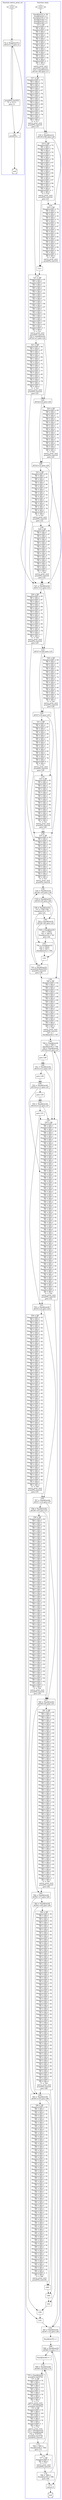digraph G {

	subgraph cluster_1 {

 		block1_start1 [shape=Mdiamond; label="start"];
		block1_end1 [shape=Msquare; label="end"];
		color=blue
		label = " function native_print_str ";
		block1_b1[label =<L1:<BR/>T2 = Heap[(int)T1]<BR/>if(T2==-1) goto L2<BR/>>; shape=rectangle];
		block1_b2[label =<printf(%c,(int)T2)<BR/>T1 = T1+1<BR/>goto L1<BR/>>; shape=rectangle];
		block1_b3[label =<L2:<BR/>printf(%c,' ')<BR/>>; shape=rectangle];
		block1_start1->block1_b1->block1_b2->block1_b3->block1_end1;
		block1_b1->block1_b3;block1_b2->block1_b1;

	}

	subgraph cluster_2 {

 		block2_start2 [shape=Mdiamond; label="start"];
		block2_end2 [shape=Msquare; label="end"];
		color=blue
		label = " function main ";
		block2_b1[label =<Stack[(int)1] = 56<BR/>Stack[(int)2] = 2<BR/>Stack[(int)3] = 0.0<BR/>Stack[(int)4] = 0<BR/>Stack[(int)5] = 0<BR/>Stack[(int)6] = 0<BR/>T15 = HP<BR/>Heap[(int)HP] = 42<BR/>HP = HP+1<BR/>Heap[(int)HP] = 42<BR/>HP = HP+1<BR/>Heap[(int)HP] = 32<BR/>HP = HP+1<BR/>Heap[(int)HP] = 32<BR/>HP = HP+1<BR/>Heap[(int)HP] = 73<BR/>HP = HP+1<BR/>Heap[(int)HP] = 70<BR/>HP = HP+1<BR/>Heap[(int)HP] = 32<BR/>HP = HP+1<BR/>Heap[(int)HP] = 42<BR/>HP = HP+1<BR/>Heap[(int)HP] = 42<BR/>HP = HP+1<BR/>Heap[(int)HP] = 42<BR/>HP = HP+1<BR/>Heap[(int)HP] = -1<BR/>HP = HP+1<BR/>T1 = T15<BR/>native_print_str()<BR/>printf(%c,(int)10)<BR/>T16 = Stack[(int)1]<BR/>if(T16←50) goto L17<BR/>>; shape=rectangle];
		block2_b2[label =<T17 = HP<BR/>Heap[(int)HP] = 73<BR/>HP = HP+1<BR/>Heap[(int)HP] = 70<BR/>HP = HP+1<BR/>Heap[(int)HP] = 32<BR/>HP = HP+1<BR/>Heap[(int)HP] = 67<BR/>HP = HP+1<BR/>Heap[(int)HP] = 79<BR/>HP = HP+1<BR/>Heap[(int)HP] = 82<BR/>HP = HP+1<BR/>Heap[(int)HP] = 82<BR/>HP = HP+1<BR/>Heap[(int)HP] = 69<BR/>HP = HP+1<BR/>Heap[(int)HP] = 67<BR/>HP = HP+1<BR/>Heap[(int)HP] = 84<BR/>HP = HP+1<BR/>Heap[(int)HP] = 79<BR/>HP = HP+1<BR/>Heap[(int)HP] = -1<BR/>HP = HP+1<BR/>T1 = T17<BR/>native_print_str()<BR/>printf(%c,(int)10)<BR/>goto L18<BR/>>; shape=rectangle];
		block2_b3[label =<L17:<BR/>T18 = Stack[(int)1]<BR/>if(T18!=56) goto L20<BR/>>; shape=rectangle];
		block2_b4[label =<T19 = HP<BR/>Heap[(int)HP] = 73<BR/>HP = HP+1<BR/>Heap[(int)HP] = 70<BR/>HP = HP+1<BR/>Heap[(int)HP] = 32<BR/>HP = HP+1<BR/>Heap[(int)HP] = 73<BR/>HP = HP+1<BR/>Heap[(int)HP] = 78<BR/>HP = HP+1<BR/>Heap[(int)HP] = 67<BR/>HP = HP+1<BR/>Heap[(int)HP] = 79<BR/>HP = HP+1<BR/>Heap[(int)HP] = 82<BR/>HP = HP+1<BR/>Heap[(int)HP] = 82<BR/>HP = HP+1<BR/>Heap[(int)HP] = 69<BR/>HP = HP+1<BR/>Heap[(int)HP] = 67<BR/>HP = HP+1<BR/>Heap[(int)HP] = 84<BR/>HP = HP+1<BR/>Heap[(int)HP] = 79<BR/>HP = HP+1<BR/>Heap[(int)HP] = -1<BR/>HP = HP+1<BR/>T1 = T19<BR/>native_print_str()<BR/>printf(%c,(int)10)<BR/>goto L21<BR/>>; shape=rectangle];
		block2_b5[label =<L20:<BR/>T20 = HP<BR/>Heap[(int)HP] = 73<BR/>HP = HP+1<BR/>Heap[(int)HP] = 70<BR/>HP = HP+1<BR/>Heap[(int)HP] = 32<BR/>HP = HP+1<BR/>Heap[(int)HP] = 73<BR/>HP = HP+1<BR/>Heap[(int)HP] = 78<BR/>HP = HP+1<BR/>Heap[(int)HP] = 67<BR/>HP = HP+1<BR/>Heap[(int)HP] = 79<BR/>HP = HP+1<BR/>Heap[(int)HP] = 82<BR/>HP = HP+1<BR/>Heap[(int)HP] = 82<BR/>HP = HP+1<BR/>Heap[(int)HP] = 69<BR/>HP = HP+1<BR/>Heap[(int)HP] = 67<BR/>HP = HP+1<BR/>Heap[(int)HP] = 84<BR/>HP = HP+1<BR/>Heap[(int)HP] = 79<BR/>HP = HP+1<BR/>Heap[(int)HP] = -1<BR/>HP = HP+1<BR/>T1 = T20<BR/>native_print_str()<BR/>printf(%c,(int)10)<BR/>>; shape=rectangle];
		block2_b6[label =<L21:<BR/>>; shape=rectangle];
		block2_b7[label =<L18:<BR/>T21 = HP<BR/>Heap[(int)HP] = 42<BR/>HP = HP+1<BR/>Heap[(int)HP] = 42<BR/>HP = HP+1<BR/>Heap[(int)HP] = 42<BR/>HP = HP+1<BR/>Heap[(int)HP] = 32<BR/>HP = HP+1<BR/>Heap[(int)HP] = 83<BR/>HP = HP+1<BR/>Heap[(int)HP] = 87<BR/>HP = HP+1<BR/>Heap[(int)HP] = 73<BR/>HP = HP+1<BR/>Heap[(int)HP] = 84<BR/>HP = HP+1<BR/>Heap[(int)HP] = 67<BR/>HP = HP+1<BR/>Heap[(int)HP] = 72<BR/>HP = HP+1<BR/>Heap[(int)HP] = 32<BR/>HP = HP+1<BR/>Heap[(int)HP] = 32<BR/>HP = HP+1<BR/>Heap[(int)HP] = 42<BR/>HP = HP+1<BR/>Heap[(int)HP] = 42<BR/>HP = HP+1<BR/>Heap[(int)HP] = -1<BR/>HP = HP+1<BR/>T1 = T21<BR/>native_print_str()<BR/>printf(%c,(int)10)<BR/>T22 = Stack[(int)2]<BR/>if(T22!=1) goto L24<BR/>>; shape=rectangle];
		block2_b8[label =<T23 = HP<BR/>Heap[(int)HP] = 83<BR/>HP = HP+1<BR/>Heap[(int)HP] = 87<BR/>HP = HP+1<BR/>Heap[(int)HP] = 73<BR/>HP = HP+1<BR/>Heap[(int)HP] = 84<BR/>HP = HP+1<BR/>Heap[(int)HP] = 67<BR/>HP = HP+1<BR/>Heap[(int)HP] = 72<BR/>HP = HP+1<BR/>Heap[(int)HP] = 32<BR/>HP = HP+1<BR/>Heap[(int)HP] = 77<BR/>HP = HP+1<BR/>Heap[(int)HP] = 65<BR/>HP = HP+1<BR/>Heap[(int)HP] = 76<BR/>HP = HP+1<BR/>Heap[(int)HP] = 79<BR/>HP = HP+1<BR/>Heap[(int)HP] = -1<BR/>HP = HP+1<BR/>T1 = T23<BR/>native_print_str()<BR/>printf(%c,(int)10)<BR/>goto L22<BR/>>; shape=rectangle];
		block2_b9[label =<L24:<BR/>if(T22!=2) goto L26<BR/>>; shape=rectangle];
		block2_b10[label =<T24 = HP<BR/>Heap[(int)HP] = 83<BR/>HP = HP+1<BR/>Heap[(int)HP] = 87<BR/>HP = HP+1<BR/>Heap[(int)HP] = 73<BR/>HP = HP+1<BR/>Heap[(int)HP] = 84<BR/>HP = HP+1<BR/>Heap[(int)HP] = 67<BR/>HP = HP+1<BR/>Heap[(int)HP] = 72<BR/>HP = HP+1<BR/>Heap[(int)HP] = 32<BR/>HP = HP+1<BR/>Heap[(int)HP] = 66<BR/>HP = HP+1<BR/>Heap[(int)HP] = 73<BR/>HP = HP+1<BR/>Heap[(int)HP] = 69<BR/>HP = HP+1<BR/>Heap[(int)HP] = 78<BR/>HP = HP+1<BR/>Heap[(int)HP] = -1<BR/>HP = HP+1<BR/>T1 = T24<BR/>native_print_str()<BR/>printf(%c,(int)10)<BR/>goto L22<BR/>>; shape=rectangle];
		block2_b11[label =<L26:<BR/>if(T22!=3) goto L28<BR/>>; shape=rectangle];
		block2_b12[label =<T25 = HP<BR/>Heap[(int)HP] = 83<BR/>HP = HP+1<BR/>Heap[(int)HP] = 87<BR/>HP = HP+1<BR/>Heap[(int)HP] = 73<BR/>HP = HP+1<BR/>Heap[(int)HP] = 84<BR/>HP = HP+1<BR/>Heap[(int)HP] = 67<BR/>HP = HP+1<BR/>Heap[(int)HP] = 72<BR/>HP = HP+1<BR/>Heap[(int)HP] = 32<BR/>HP = HP+1<BR/>Heap[(int)HP] = 77<BR/>HP = HP+1<BR/>Heap[(int)HP] = 65<BR/>HP = HP+1<BR/>Heap[(int)HP] = 76<BR/>HP = HP+1<BR/>Heap[(int)HP] = 79<BR/>HP = HP+1<BR/>Heap[(int)HP] = -1<BR/>HP = HP+1<BR/>T1 = T25<BR/>native_print_str()<BR/>printf(%c,(int)10)<BR/>goto L22<BR/>>; shape=rectangle];
		block2_b13[label =<L28:<BR/>T26 = HP<BR/>Heap[(int)HP] = 83<BR/>HP = HP+1<BR/>Heap[(int)HP] = 87<BR/>HP = HP+1<BR/>Heap[(int)HP] = 73<BR/>HP = HP+1<BR/>Heap[(int)HP] = 84<BR/>HP = HP+1<BR/>Heap[(int)HP] = 67<BR/>HP = HP+1<BR/>Heap[(int)HP] = 72<BR/>HP = HP+1<BR/>Heap[(int)HP] = 32<BR/>HP = HP+1<BR/>Heap[(int)HP] = 77<BR/>HP = HP+1<BR/>Heap[(int)HP] = 65<BR/>HP = HP+1<BR/>Heap[(int)HP] = 76<BR/>HP = HP+1<BR/>Heap[(int)HP] = 79<BR/>HP = HP+1<BR/>Heap[(int)HP] = -1<BR/>HP = HP+1<BR/>T1 = T26<BR/>native_print_str()<BR/>printf(%c,(int)10)<BR/>goto L22<BR/>>; shape=rectangle];
		block2_b14[label =<L22:<BR/>T27 = Stack[(int)2]<BR/>if(T27!=1) goto L31<BR/>>; shape=rectangle];
		block2_b15[label =<T28 = HP<BR/>Heap[(int)HP] = 83<BR/>HP = HP+1<BR/>Heap[(int)HP] = 87<BR/>HP = HP+1<BR/>Heap[(int)HP] = 73<BR/>HP = HP+1<BR/>Heap[(int)HP] = 84<BR/>HP = HP+1<BR/>Heap[(int)HP] = 67<BR/>HP = HP+1<BR/>Heap[(int)HP] = 72<BR/>HP = HP+1<BR/>Heap[(int)HP] = 32<BR/>HP = HP+1<BR/>Heap[(int)HP] = 77<BR/>HP = HP+1<BR/>Heap[(int)HP] = 65<BR/>HP = HP+1<BR/>Heap[(int)HP] = 76<BR/>HP = HP+1<BR/>Heap[(int)HP] = 79<BR/>HP = HP+1<BR/>Heap[(int)HP] = -1<BR/>HP = HP+1<BR/>T1 = T28<BR/>native_print_str()<BR/>printf(%c,(int)10)<BR/>goto L29<BR/>>; shape=rectangle];
		block2_b16[label =<L31:<BR/>if(T27!=T29) goto L33<BR/>>; shape=rectangle];
		block2_b17[label =<T30 = HP<BR/>Heap[(int)HP] = 83<BR/>HP = HP+1<BR/>Heap[(int)HP] = 87<BR/>HP = HP+1<BR/>Heap[(int)HP] = 73<BR/>HP = HP+1<BR/>Heap[(int)HP] = 84<BR/>HP = HP+1<BR/>Heap[(int)HP] = 67<BR/>HP = HP+1<BR/>Heap[(int)HP] = 72<BR/>HP = HP+1<BR/>Heap[(int)HP] = 32<BR/>HP = HP+1<BR/>Heap[(int)HP] = 77<BR/>HP = HP+1<BR/>Heap[(int)HP] = 65<BR/>HP = HP+1<BR/>Heap[(int)HP] = 76<BR/>HP = HP+1<BR/>Heap[(int)HP] = 79<BR/>HP = HP+1<BR/>Heap[(int)HP] = -1<BR/>HP = HP+1<BR/>T1 = T30<BR/>native_print_str()<BR/>printf(%c,(int)10)<BR/>goto L29<BR/>>; shape=rectangle];
		block2_b18[label =<L33:<BR/>if(T27!=3) goto L35<BR/>>; shape=rectangle];
		block2_b19[label =<T31 = HP<BR/>Heap[(int)HP] = 83<BR/>HP = HP+1<BR/>Heap[(int)HP] = 87<BR/>HP = HP+1<BR/>Heap[(int)HP] = 73<BR/>HP = HP+1<BR/>Heap[(int)HP] = 84<BR/>HP = HP+1<BR/>Heap[(int)HP] = 67<BR/>HP = HP+1<BR/>Heap[(int)HP] = 72<BR/>HP = HP+1<BR/>Heap[(int)HP] = 32<BR/>HP = HP+1<BR/>Heap[(int)HP] = 77<BR/>HP = HP+1<BR/>Heap[(int)HP] = 65<BR/>HP = HP+1<BR/>Heap[(int)HP] = 76<BR/>HP = HP+1<BR/>Heap[(int)HP] = 79<BR/>HP = HP+1<BR/>Heap[(int)HP] = -1<BR/>HP = HP+1<BR/>T1 = T31<BR/>native_print_str()<BR/>printf(%c,(int)10)<BR/>goto L29<BR/>>; shape=rectangle];
		block2_b20[label =<L35:<BR/>T32 = HP<BR/>Heap[(int)HP] = 83<BR/>HP = HP+1<BR/>Heap[(int)HP] = 87<BR/>HP = HP+1<BR/>Heap[(int)HP] = 73<BR/>HP = HP+1<BR/>Heap[(int)HP] = 84<BR/>HP = HP+1<BR/>Heap[(int)HP] = 67<BR/>HP = HP+1<BR/>Heap[(int)HP] = 72<BR/>HP = HP+1<BR/>Heap[(int)HP] = 32<BR/>HP = HP+1<BR/>Heap[(int)HP] = 66<BR/>HP = HP+1<BR/>Heap[(int)HP] = 73<BR/>HP = HP+1<BR/>Heap[(int)HP] = 69<BR/>HP = HP+1<BR/>Heap[(int)HP] = 78<BR/>HP = HP+1<BR/>Heap[(int)HP] = -1<BR/>HP = HP+1<BR/>T1 = T32<BR/>native_print_str()<BR/>printf(%c,(int)10)<BR/>goto L29<BR/>>; shape=rectangle];
		block2_b21[label =<L29:<BR/>T33 = HP<BR/>Heap[(int)HP] = 42<BR/>HP = HP+1<BR/>Heap[(int)HP] = 42<BR/>HP = HP+1<BR/>Heap[(int)HP] = 32<BR/>HP = HP+1<BR/>Heap[(int)HP] = 87<BR/>HP = HP+1<BR/>Heap[(int)HP] = 72<BR/>HP = HP+1<BR/>Heap[(int)HP] = 73<BR/>HP = HP+1<BR/>Heap[(int)HP] = 76<BR/>HP = HP+1<BR/>Heap[(int)HP] = 69<BR/>HP = HP+1<BR/>Heap[(int)HP] = 32<BR/>HP = HP+1<BR/>Heap[(int)HP] = 42<BR/>HP = HP+1<BR/>Heap[(int)HP] = 42<BR/>HP = HP+1<BR/>Heap[(int)HP] = -1<BR/>HP = HP+1<BR/>T1 = T33<BR/>native_print_str()<BR/>printf(%c,(int)10)<BR/>>; shape=rectangle];
		block2_b22[label =<L36:<BR/>T34 = Stack[(int)3]<BR/>if(T34←=0) goto L38<BR/>>; shape=rectangle];
		block2_b23[label =<T35 = Stack[(int)3]<BR/>if(T35!=0) goto L40<BR/>>; shape=rectangle];
		block2_b24[label =<T36 = Stack[(int)3]<BR/>T37 = T36+100<BR/>Stack[(int)3] = T37<BR/>goto L41<BR/>>; shape=rectangle];
		block2_b25[label =<L40:<BR/>T38 = Stack[(int)3]<BR/>if(T38←50) goto L43<BR/>>; shape=rectangle];
		block2_b26[label =<T39 = Stack[(int)3]<BR/>T40 = T39/2<BR/>T41 = T40-25<BR/>Stack[(int)3] = T41<BR/>goto L44<BR/>>; shape=rectangle];
		block2_b27[label =<L43:<BR/>T42 = Stack[(int)3]<BR/>T43 = T42/2<BR/>T44 = T43-1<BR/>Stack[(int)3] = T44<BR/>>; shape=rectangle];
		block2_b28[label =<L44:<BR/>>; shape=rectangle];
		block2_b29[label =<L41:<BR/>T45 = Stack[(int)3]<BR/>printf(%f,(float)T45)<BR/>printf(%c,(int)10)<BR/>goto L36<BR/>>; shape=rectangle];
		block2_b30[label =<L38:<BR/>T46 = HP<BR/>Heap[(int)HP] = 42<BR/>HP = HP+1<BR/>Heap[(int)HP] = 42<BR/>HP = HP+1<BR/>Heap[(int)HP] = 32<BR/>HP = HP+1<BR/>Heap[(int)HP] = 82<BR/>HP = HP+1<BR/>Heap[(int)HP] = 69<BR/>HP = HP+1<BR/>Heap[(int)HP] = 80<BR/>HP = HP+1<BR/>Heap[(int)HP] = 69<BR/>HP = HP+1<BR/>Heap[(int)HP] = 65<BR/>HP = HP+1<BR/>Heap[(int)HP] = 84<BR/>HP = HP+1<BR/>Heap[(int)HP] = 32<BR/>HP = HP+1<BR/>Heap[(int)HP] = 42<BR/>HP = HP+1<BR/>Heap[(int)HP] = 42<BR/>HP = HP+1<BR/>Heap[(int)HP] = -1<BR/>HP = HP+1<BR/>T1 = T46<BR/>native_print_str()<BR/>printf(%c,(int)10)<BR/>T47 = 1<BR/>Stack[(int)4] = T47<BR/>>; shape=rectangle];
		block2_b31[label =<L46:<BR/>T48 = Stack[(int)4]<BR/>T49 = T48+1<BR/>Stack[(int)4] = T49<BR/>T50 = Stack[(int)4]<BR/>if(T50==0) goto L47<BR/>>; shape=rectangle];
		block2_b32[label =<goto L48<BR/>>; shape=rectangle];
		block2_b33[label =<L48:<BR/>T51 = Stack[(int)4]<BR/>if(T51==1) goto L47<BR/>>; shape=rectangle];
		block2_b34[label =<goto L49<BR/>>; shape=rectangle];
		block2_b35[label =<L49:<BR/>T52 = Stack[(int)4]<BR/>if(T52==11) goto L47<BR/>>; shape=rectangle];
		block2_b36[label =<goto L50<BR/>>; shape=rectangle];
		block2_b37[label =<L50:<BR/>T53 = Stack[(int)4]<BR/>if(T53==12) goto L47<BR/>>; shape=rectangle];
		block2_b38[label =<goto L51<BR/>>; shape=rectangle];
		block2_b39[label =<L47:<BR/>T54 = HP<BR/>Heap[(int)HP] = 42<BR/>HP = HP+1<BR/>Heap[(int)HP] = 42<BR/>HP = HP+1<BR/>Heap[(int)HP] = 42<BR/>HP = HP+1<BR/>Heap[(int)HP] = 42<BR/>HP = HP+1<BR/>Heap[(int)HP] = 42<BR/>HP = HP+1<BR/>Heap[(int)HP] = 42<BR/>HP = HP+1<BR/>Heap[(int)HP] = 42<BR/>HP = HP+1<BR/>Heap[(int)HP] = 42<BR/>HP = HP+1<BR/>Heap[(int)HP] = 42<BR/>HP = HP+1<BR/>Heap[(int)HP] = 42<BR/>HP = HP+1<BR/>Heap[(int)HP] = 42<BR/>HP = HP+1<BR/>Heap[(int)HP] = 42<BR/>HP = HP+1<BR/>Heap[(int)HP] = 42<BR/>HP = HP+1<BR/>Heap[(int)HP] = 42<BR/>HP = HP+1<BR/>Heap[(int)HP] = 42<BR/>HP = HP+1<BR/>Heap[(int)HP] = 42<BR/>HP = HP+1<BR/>Heap[(int)HP] = 42<BR/>HP = HP+1<BR/>Heap[(int)HP] = 42<BR/>HP = HP+1<BR/>Heap[(int)HP] = 42<BR/>HP = HP+1<BR/>Heap[(int)HP] = 42<BR/>HP = HP+1<BR/>Heap[(int)HP] = 42<BR/>HP = HP+1<BR/>Heap[(int)HP] = 42<BR/>HP = HP+1<BR/>Heap[(int)HP] = 42<BR/>HP = HP+1<BR/>Heap[(int)HP] = 42<BR/>HP = HP+1<BR/>Heap[(int)HP] = 42<BR/>HP = HP+1<BR/>Heap[(int)HP] = 42<BR/>HP = HP+1<BR/>Heap[(int)HP] = 42<BR/>HP = HP+1<BR/>Heap[(int)HP] = 42<BR/>HP = HP+1<BR/>Heap[(int)HP] = 42<BR/>HP = HP+1<BR/>Heap[(int)HP] = 42<BR/>HP = HP+1<BR/>Heap[(int)HP] = 42<BR/>HP = HP+1<BR/>Heap[(int)HP] = 42<BR/>HP = HP+1<BR/>Heap[(int)HP] = 42<BR/>HP = HP+1<BR/>Heap[(int)HP] = 42<BR/>HP = HP+1<BR/>Heap[(int)HP] = 42<BR/>HP = HP+1<BR/>Heap[(int)HP] = 42<BR/>HP = HP+1<BR/>Heap[(int)HP] = 42<BR/>HP = HP+1<BR/>Heap[(int)HP] = 42<BR/>HP = HP+1<BR/>Heap[(int)HP] = 42<BR/>HP = HP+1<BR/>Heap[(int)HP] = 42<BR/>HP = HP+1<BR/>Heap[(int)HP] = 42<BR/>HP = HP+1<BR/>Heap[(int)HP] = 42<BR/>HP = HP+1<BR/>Heap[(int)HP] = 42<BR/>HP = HP+1<BR/>Heap[(int)HP] = 42<BR/>HP = HP+1<BR/>Heap[(int)HP] = 42<BR/>HP = HP+1<BR/>Heap[(int)HP] = 42<BR/>HP = HP+1<BR/>Heap[(int)HP] = 42<BR/>HP = HP+1<BR/>Heap[(int)HP] = 42<BR/>HP = HP+1<BR/>Heap[(int)HP] = -1<BR/>HP = HP+1<BR/>T1 = T54<BR/>native_print_str()<BR/>printf(%c,(int)10)<BR/>goto L52<BR/>>; shape=rectangle];
		block2_b40[label =<L51:<BR/>T55 = Stack[(int)4]<BR/>if(T55!=2) goto L54<BR/>>; shape=rectangle];
		block2_b41[label =<T56 = HP<BR/>Heap[(int)HP] = 42<BR/>HP = HP+1<BR/>Heap[(int)HP] = 32<BR/>HP = HP+1<BR/>Heap[(int)HP] = 32<BR/>HP = HP+1<BR/>Heap[(int)HP] = 42<BR/>HP = HP+1<BR/>Heap[(int)HP] = 42<BR/>HP = HP+1<BR/>Heap[(int)HP] = 42<BR/>HP = HP+1<BR/>Heap[(int)HP] = 42<BR/>HP = HP+1<BR/>Heap[(int)HP] = 42<BR/>HP = HP+1<BR/>Heap[(int)HP] = 32<BR/>HP = HP+1<BR/>Heap[(int)HP] = 32<BR/>HP = HP+1<BR/>Heap[(int)HP] = 42<BR/>HP = HP+1<BR/>Heap[(int)HP] = 42<BR/>HP = HP+1<BR/>Heap[(int)HP] = 32<BR/>HP = HP+1<BR/>Heap[(int)HP] = 32<BR/>HP = HP+1<BR/>Heap[(int)HP] = 32<BR/>HP = HP+1<BR/>Heap[(int)HP] = 32<BR/>HP = HP+1<BR/>Heap[(int)HP] = 32<BR/>HP = HP+1<BR/>Heap[(int)HP] = 32<BR/>HP = HP+1<BR/>Heap[(int)HP] = 32<BR/>HP = HP+1<BR/>Heap[(int)HP] = 32<BR/>HP = HP+1<BR/>Heap[(int)HP] = 32<BR/>HP = HP+1<BR/>Heap[(int)HP] = 42<BR/>HP = HP+1<BR/>Heap[(int)HP] = 42<BR/>HP = HP+1<BR/>Heap[(int)HP] = 32<BR/>HP = HP+1<BR/>Heap[(int)HP] = 32<BR/>HP = HP+1<BR/>Heap[(int)HP] = 32<BR/>HP = HP+1<BR/>Heap[(int)HP] = 32<BR/>HP = HP+1<BR/>Heap[(int)HP] = 32<BR/>HP = HP+1<BR/>Heap[(int)HP] = 32<BR/>HP = HP+1<BR/>Heap[(int)HP] = 32<BR/>HP = HP+1<BR/>Heap[(int)HP] = 32<BR/>HP = HP+1<BR/>Heap[(int)HP] = 32<BR/>HP = HP+1<BR/>Heap[(int)HP] = 32<BR/>HP = HP+1<BR/>Heap[(int)HP] = 32<BR/>HP = HP+1<BR/>Heap[(int)HP] = 42<BR/>HP = HP+1<BR/>Heap[(int)HP] = 42<BR/>HP = HP+1<BR/>Heap[(int)HP] = 32<BR/>HP = HP+1<BR/>Heap[(int)HP] = 32<BR/>HP = HP+1<BR/>Heap[(int)HP] = 32<BR/>HP = HP+1<BR/>Heap[(int)HP] = 32<BR/>HP = HP+1<BR/>Heap[(int)HP] = 32<BR/>HP = HP+1<BR/>Heap[(int)HP] = 32<BR/>HP = HP+1<BR/>Heap[(int)HP] = 32<BR/>HP = HP+1<BR/>Heap[(int)HP] = 32<BR/>HP = HP+1<BR/>Heap[(int)HP] = 32<BR/>HP = HP+1<BR/>Heap[(int)HP] = 42<BR/>HP = HP+1<BR/>Heap[(int)HP] = 42<BR/>HP = HP+1<BR/>Heap[(int)HP] = 42<BR/>HP = HP+1<BR/>Heap[(int)HP] = -1<BR/>HP = HP+1<BR/>T1 = T56<BR/>native_print_str()<BR/>printf(%c,(int)10)<BR/>goto L55<BR/>>; shape=rectangle];
		block2_b42[label =<L54:<BR/>T57 = Stack[(int)4]<BR/>if(T57←=3) goto L57<BR/>>; shape=rectangle];
		block2_b43[label =<T58 = Stack[(int)4]<BR/>if(T58→=5) goto L57<BR/>>; shape=rectangle];
		block2_b44[label =<T59 = HP<BR/>Heap[(int)HP] = 42<BR/>HP = HP+1<BR/>Heap[(int)HP] = 32<BR/>HP = HP+1<BR/>Heap[(int)HP] = 32<BR/>HP = HP+1<BR/>Heap[(int)HP] = 42<BR/>HP = HP+1<BR/>Heap[(int)HP] = 42<BR/>HP = HP+1<BR/>Heap[(int)HP] = 42<BR/>HP = HP+1<BR/>Heap[(int)HP] = 42<BR/>HP = HP+1<BR/>Heap[(int)HP] = 42<BR/>HP = HP+1<BR/>Heap[(int)HP] = 32<BR/>HP = HP+1<BR/>Heap[(int)HP] = 32<BR/>HP = HP+1<BR/>Heap[(int)HP] = 42<BR/>HP = HP+1<BR/>Heap[(int)HP] = 42<BR/>HP = HP+1<BR/>Heap[(int)HP] = 32<BR/>HP = HP+1<BR/>Heap[(int)HP] = 32<BR/>HP = HP+1<BR/>Heap[(int)HP] = 42<BR/>HP = HP+1<BR/>Heap[(int)HP] = 42<BR/>HP = HP+1<BR/>Heap[(int)HP] = 42<BR/>HP = HP+1<BR/>Heap[(int)HP] = 42<BR/>HP = HP+1<BR/>Heap[(int)HP] = 42<BR/>HP = HP+1<BR/>Heap[(int)HP] = 42<BR/>HP = HP+1<BR/>Heap[(int)HP] = 42<BR/>HP = HP+1<BR/>Heap[(int)HP] = 42<BR/>HP = HP+1<BR/>Heap[(int)HP] = 42<BR/>HP = HP+1<BR/>Heap[(int)HP] = 32<BR/>HP = HP+1<BR/>Heap[(int)HP] = 32<BR/>HP = HP+1<BR/>Heap[(int)HP] = 42<BR/>HP = HP+1<BR/>Heap[(int)HP] = 42<BR/>HP = HP+1<BR/>Heap[(int)HP] = 42<BR/>HP = HP+1<BR/>Heap[(int)HP] = 42<BR/>HP = HP+1<BR/>Heap[(int)HP] = 42<BR/>HP = HP+1<BR/>Heap[(int)HP] = 42<BR/>HP = HP+1<BR/>Heap[(int)HP] = 42<BR/>HP = HP+1<BR/>Heap[(int)HP] = 32<BR/>HP = HP+1<BR/>Heap[(int)HP] = 32<BR/>HP = HP+1<BR/>Heap[(int)HP] = 42<BR/>HP = HP+1<BR/>Heap[(int)HP] = 42<BR/>HP = HP+1<BR/>Heap[(int)HP] = 32<BR/>HP = HP+1<BR/>Heap[(int)HP] = 32<BR/>HP = HP+1<BR/>Heap[(int)HP] = 42<BR/>HP = HP+1<BR/>Heap[(int)HP] = 42<BR/>HP = HP+1<BR/>Heap[(int)HP] = 42<BR/>HP = HP+1<BR/>Heap[(int)HP] = 42<BR/>HP = HP+1<BR/>Heap[(int)HP] = 42<BR/>HP = HP+1<BR/>Heap[(int)HP] = 42<BR/>HP = HP+1<BR/>Heap[(int)HP] = 42<BR/>HP = HP+1<BR/>Heap[(int)HP] = 42<BR/>HP = HP+1<BR/>Heap[(int)HP] = 42<BR/>HP = HP+1<BR/>Heap[(int)HP] = 42<BR/>HP = HP+1<BR/>Heap[(int)HP] = -1<BR/>HP = HP+1<BR/>T1 = T59<BR/>native_print_str()<BR/>printf(%c,(int)10)<BR/>goto L59<BR/>>; shape=rectangle];
		block2_b45[label =<L57:<BR/>T60 = Stack[(int)4]<BR/>if(T60!=6) goto L61<BR/>>; shape=rectangle];
		block2_b46[label =<T61 = HP<BR/>Heap[(int)HP] = 42<BR/>HP = HP+1<BR/>Heap[(int)HP] = 32<BR/>HP = HP+1<BR/>Heap[(int)HP] = 32<BR/>HP = HP+1<BR/>Heap[(int)HP] = 42<BR/>HP = HP+1<BR/>Heap[(int)HP] = 42<BR/>HP = HP+1<BR/>Heap[(int)HP] = 42<BR/>HP = HP+1<BR/>Heap[(int)HP] = 42<BR/>HP = HP+1<BR/>Heap[(int)HP] = 42<BR/>HP = HP+1<BR/>Heap[(int)HP] = 32<BR/>HP = HP+1<BR/>Heap[(int)HP] = 32<BR/>HP = HP+1<BR/>Heap[(int)HP] = 42<BR/>HP = HP+1<BR/>Heap[(int)HP] = 42<BR/>HP = HP+1<BR/>Heap[(int)HP] = 32<BR/>HP = HP+1<BR/>Heap[(int)HP] = 32<BR/>HP = HP+1<BR/>Heap[(int)HP] = 32<BR/>HP = HP+1<BR/>Heap[(int)HP] = 32<BR/>HP = HP+1<BR/>Heap[(int)HP] = 32<BR/>HP = HP+1<BR/>Heap[(int)HP] = 32<BR/>HP = HP+1<BR/>Heap[(int)HP] = 32<BR/>HP = HP+1<BR/>Heap[(int)HP] = 32<BR/>HP = HP+1<BR/>Heap[(int)HP] = 32<BR/>HP = HP+1<BR/>Heap[(int)HP] = 42<BR/>HP = HP+1<BR/>Heap[(int)HP] = 42<BR/>HP = HP+1<BR/>Heap[(int)HP] = 32<BR/>HP = HP+1<BR/>Heap[(int)HP] = 32<BR/>HP = HP+1<BR/>Heap[(int)HP] = 32<BR/>HP = HP+1<BR/>Heap[(int)HP] = 32<BR/>HP = HP+1<BR/>Heap[(int)HP] = 32<BR/>HP = HP+1<BR/>Heap[(int)HP] = 32<BR/>HP = HP+1<BR/>Heap[(int)HP] = 32<BR/>HP = HP+1<BR/>Heap[(int)HP] = 32<BR/>HP = HP+1<BR/>Heap[(int)HP] = 32<BR/>HP = HP+1<BR/>Heap[(int)HP] = 32<BR/>HP = HP+1<BR/>Heap[(int)HP] = 32<BR/>HP = HP+1<BR/>Heap[(int)HP] = 42<BR/>HP = HP+1<BR/>Heap[(int)HP] = 42<BR/>HP = HP+1<BR/>Heap[(int)HP] = 32<BR/>HP = HP+1<BR/>Heap[(int)HP] = 32<BR/>HP = HP+1<BR/>Heap[(int)HP] = 42<BR/>HP = HP+1<BR/>Heap[(int)HP] = 42<BR/>HP = HP+1<BR/>Heap[(int)HP] = 42<BR/>HP = HP+1<BR/>Heap[(int)HP] = 42<BR/>HP = HP+1<BR/>Heap[(int)HP] = 42<BR/>HP = HP+1<BR/>Heap[(int)HP] = 42<BR/>HP = HP+1<BR/>Heap[(int)HP] = 42<BR/>HP = HP+1<BR/>Heap[(int)HP] = 42<BR/>HP = HP+1<BR/>Heap[(int)HP] = 42<BR/>HP = HP+1<BR/>Heap[(int)HP] = 42<BR/>HP = HP+1<BR/>Heap[(int)HP] = -1<BR/>HP = HP+1<BR/>T1 = T61<BR/>native_print_str()<BR/>printf(%c,(int)10)<BR/>goto L62<BR/>>; shape=rectangle];
		block2_b47[label =<L61:<BR/>T62 = Stack[(int)4]<BR/>if(T62←=7) goto L64<BR/>>; shape=rectangle];
		block2_b48[label =<T63 = Stack[(int)4]<BR/>if(T63→=9) goto L64<BR/>>; shape=rectangle];
		block2_b49[label =<T64 = HP<BR/>Heap[(int)HP] = 42<BR/>HP = HP+1<BR/>Heap[(int)HP] = 32<BR/>HP = HP+1<BR/>Heap[(int)HP] = 32<BR/>HP = HP+1<BR/>Heap[(int)HP] = 42<BR/>HP = HP+1<BR/>Heap[(int)HP] = 42<BR/>HP = HP+1<BR/>Heap[(int)HP] = 42<BR/>HP = HP+1<BR/>Heap[(int)HP] = 42<BR/>HP = HP+1<BR/>Heap[(int)HP] = 42<BR/>HP = HP+1<BR/>Heap[(int)HP] = 32<BR/>HP = HP+1<BR/>Heap[(int)HP] = 32<BR/>HP = HP+1<BR/>Heap[(int)HP] = 42<BR/>HP = HP+1<BR/>Heap[(int)HP] = 42<BR/>HP = HP+1<BR/>Heap[(int)HP] = 42<BR/>HP = HP+1<BR/>Heap[(int)HP] = 42<BR/>HP = HP+1<BR/>Heap[(int)HP] = 42<BR/>HP = HP+1<BR/>Heap[(int)HP] = 42<BR/>HP = HP+1<BR/>Heap[(int)HP] = 42<BR/>HP = HP+1<BR/>Heap[(int)HP] = 42<BR/>HP = HP+1<BR/>Heap[(int)HP] = 32<BR/>HP = HP+1<BR/>Heap[(int)HP] = 32<BR/>HP = HP+1<BR/>Heap[(int)HP] = 32<BR/>HP = HP+1<BR/>Heap[(int)HP] = 42<BR/>HP = HP+1<BR/>Heap[(int)HP] = 42<BR/>HP = HP+1<BR/>Heap[(int)HP] = 32<BR/>HP = HP+1<BR/>Heap[(int)HP] = 32<BR/>HP = HP+1<BR/>Heap[(int)HP] = 42<BR/>HP = HP+1<BR/>Heap[(int)HP] = 42<BR/>HP = HP+1<BR/>Heap[(int)HP] = 42<BR/>HP = HP+1<BR/>Heap[(int)HP] = 42<BR/>HP = HP+1<BR/>Heap[(int)HP] = 42<BR/>HP = HP+1<BR/>Heap[(int)HP] = 42<BR/>HP = HP+1<BR/>Heap[(int)HP] = 42<BR/>HP = HP+1<BR/>Heap[(int)HP] = 32<BR/>HP = HP+1<BR/>Heap[(int)HP] = 32<BR/>HP = HP+1<BR/>Heap[(int)HP] = 42<BR/>HP = HP+1<BR/>Heap[(int)HP] = 42<BR/>HP = HP+1<BR/>Heap[(int)HP] = 32<BR/>HP = HP+1<BR/>Heap[(int)HP] = 32<BR/>HP = HP+1<BR/>Heap[(int)HP] = 42<BR/>HP = HP+1<BR/>Heap[(int)HP] = 42<BR/>HP = HP+1<BR/>Heap[(int)HP] = 42<BR/>HP = HP+1<BR/>Heap[(int)HP] = 42<BR/>HP = HP+1<BR/>Heap[(int)HP] = 42<BR/>HP = HP+1<BR/>Heap[(int)HP] = 42<BR/>HP = HP+1<BR/>Heap[(int)HP] = 42<BR/>HP = HP+1<BR/>Heap[(int)HP] = 42<BR/>HP = HP+1<BR/>Heap[(int)HP] = 42<BR/>HP = HP+1<BR/>Heap[(int)HP] = 42<BR/>HP = HP+1<BR/>Heap[(int)HP] = -1<BR/>HP = HP+1<BR/>T1 = T64<BR/>native_print_str()<BR/>printf(%c,(int)10)<BR/>goto L66<BR/>>; shape=rectangle];
		block2_b50[label =<L64:<BR/>T65 = Stack[(int)4]<BR/>if(T65!=10) goto L68<BR/>>; shape=rectangle];
		block2_b51[label =<T66 = HP<BR/>Heap[(int)HP] = 42<BR/>HP = HP+1<BR/>Heap[(int)HP] = 32<BR/>HP = HP+1<BR/>Heap[(int)HP] = 32<BR/>HP = HP+1<BR/>Heap[(int)HP] = 32<BR/>HP = HP+1<BR/>Heap[(int)HP] = 32<BR/>HP = HP+1<BR/>Heap[(int)HP] = 32<BR/>HP = HP+1<BR/>Heap[(int)HP] = 32<BR/>HP = HP+1<BR/>Heap[(int)HP] = 32<BR/>HP = HP+1<BR/>Heap[(int)HP] = 32<BR/>HP = HP+1<BR/>Heap[(int)HP] = 32<BR/>HP = HP+1<BR/>Heap[(int)HP] = 42<BR/>HP = HP+1<BR/>Heap[(int)HP] = 42<BR/>HP = HP+1<BR/>Heap[(int)HP] = 32<BR/>HP = HP+1<BR/>Heap[(int)HP] = 32<BR/>HP = HP+1<BR/>Heap[(int)HP] = 32<BR/>HP = HP+1<BR/>Heap[(int)HP] = 32<BR/>HP = HP+1<BR/>Heap[(int)HP] = 32<BR/>HP = HP+1<BR/>Heap[(int)HP] = 32<BR/>HP = HP+1<BR/>Heap[(int)HP] = 32<BR/>HP = HP+1<BR/>Heap[(int)HP] = 32<BR/>HP = HP+1<BR/>Heap[(int)HP] = 32<BR/>HP = HP+1<BR/>Heap[(int)HP] = 42<BR/>HP = HP+1<BR/>Heap[(int)HP] = 42<BR/>HP = HP+1<BR/>Heap[(int)HP] = 32<BR/>HP = HP+1<BR/>Heap[(int)HP] = 32<BR/>HP = HP+1<BR/>Heap[(int)HP] = 42<BR/>HP = HP+1<BR/>Heap[(int)HP] = 42<BR/>HP = HP+1<BR/>Heap[(int)HP] = 42<BR/>HP = HP+1<BR/>Heap[(int)HP] = 42<BR/>HP = HP+1<BR/>Heap[(int)HP] = 42<BR/>HP = HP+1<BR/>Heap[(int)HP] = 42<BR/>HP = HP+1<BR/>Heap[(int)HP] = 42<BR/>HP = HP+1<BR/>Heap[(int)HP] = 32<BR/>HP = HP+1<BR/>Heap[(int)HP] = 32<BR/>HP = HP+1<BR/>Heap[(int)HP] = 42<BR/>HP = HP+1<BR/>Heap[(int)HP] = 42<BR/>HP = HP+1<BR/>Heap[(int)HP] = 32<BR/>HP = HP+1<BR/>Heap[(int)HP] = 32<BR/>HP = HP+1<BR/>Heap[(int)HP] = 32<BR/>HP = HP+1<BR/>Heap[(int)HP] = 32<BR/>HP = HP+1<BR/>Heap[(int)HP] = 32<BR/>HP = HP+1<BR/>Heap[(int)HP] = 32<BR/>HP = HP+1<BR/>Heap[(int)HP] = 32<BR/>HP = HP+1<BR/>Heap[(int)HP] = 32<BR/>HP = HP+1<BR/>Heap[(int)HP] = 32<BR/>HP = HP+1<BR/>Heap[(int)HP] = 42<BR/>HP = HP+1<BR/>Heap[(int)HP] = 42<BR/>HP = HP+1<BR/>Heap[(int)HP] = 42<BR/>HP = HP+1<BR/>Heap[(int)HP] = -1<BR/>HP = HP+1<BR/>T1 = T66<BR/>native_print_str()<BR/>printf(%c,(int)10)<BR/>>; shape=rectangle];
		block2_b52[label =<L68:<BR/>>; shape=rectangle];
		block2_b53[label =<L66:<BR/>>; shape=rectangle];
		block2_b54[label =<L62:<BR/>>; shape=rectangle];
		block2_b55[label =<L59:<BR/>>; shape=rectangle];
		block2_b56[label =<L55:<BR/>>; shape=rectangle];
		block2_b57[label =<L52:<BR/>T67 = Stack[(int)4]<BR/>if(T67←12) goto L46<BR/>>; shape=rectangle];
		block2_b58[label =<Stack[(int)5] = 1<BR/>>; shape=rectangle];
		block2_b59[label =<L69:<BR/>T68 = Stack[(int)5]<BR/>if(T68→5) goto L71<BR/>>; shape=rectangle];
		block2_b60[label =<Stack[(int)6] = 1<BR/>>; shape=rectangle];
		block2_b61[label =<L72:<BR/>T69 = Stack[(int)6]<BR/>if(T69→10) goto L74<BR/>>; shape=rectangle];
		block2_b62[label =<T70 = Stack[(int)5]<BR/>printf(%i,(int)T70)<BR/>T71 = HP<BR/>Heap[(int)HP] = 32<BR/>HP = HP+1<BR/>Heap[(int)HP] = 112<BR/>HP = HP+1<BR/>Heap[(int)HP] = 111<BR/>HP = HP+1<BR/>Heap[(int)HP] = 114<BR/>HP = HP+1<BR/>Heap[(int)HP] = 32<BR/>HP = HP+1<BR/>Heap[(int)HP] = -1<BR/>HP = HP+1<BR/>T1 = T71<BR/>native_print_str()<BR/>T72 = Stack[(int)6]<BR/>printf(%i,(int)T72)<BR/>T73 = HP<BR/>Heap[(int)HP] = 32<BR/>HP = HP+1<BR/>Heap[(int)HP] = 101<BR/>HP = HP+1<BR/>Heap[(int)HP] = 115<BR/>HP = HP+1<BR/>Heap[(int)HP] = 32<BR/>HP = HP+1<BR/>Heap[(int)HP] = -1<BR/>HP = HP+1<BR/>T1 = T73<BR/>native_print_str()<BR/>T74 = Stack[(int)5]<BR/>T75 = Stack[(int)6]<BR/>T76 = T74*T75<BR/>printf(%i,(int)T76)<BR/>printf(%c,(int)10)<BR/>>; shape=rectangle];
		block2_b63[label =<L73:<BR/>T69 = T69+1<BR/>Stack[(int)6] = T69<BR/>goto L72<BR/>>; shape=rectangle];
		block2_b64[label =<L74:<BR/>T77 = HP<BR/>Heap[(int)HP] = -1<BR/>HP = HP+1<BR/>T1 = T77<BR/>native_print_str()<BR/>printf(%c,(int)10)<BR/>>; shape=rectangle];
		block2_b65[label =<L70:<BR/>T68 = T68+1<BR/>Stack[(int)5] = T68<BR/>goto L69<BR/>>; shape=rectangle];
		block2_b66[label =<L71:<BR/>return 0<BR/>>; shape=rectangle];
		block2_start2->block2_b1->block2_b2->block2_b3->block2_b4->block2_b5->block2_b6->block2_b7->block2_b8->block2_b9->block2_b10->block2_b11->block2_b12->block2_b13->block2_b14->block2_b15->block2_b16->block2_b17->block2_b18->block2_b19->block2_b20->block2_b21->block2_b22->block2_b23->block2_b24->block2_b25->block2_b26->block2_b27->block2_b28->block2_b29->block2_b30->block2_b31->block2_b32->block2_b33->block2_b34->block2_b35->block2_b36->block2_b37->block2_b38->block2_b39->block2_b40->block2_b41->block2_b42->block2_b43->block2_b44->block2_b45->block2_b46->block2_b47->block2_b48->block2_b49->block2_b50->block2_b51->block2_b52->block2_b53->block2_b54->block2_b55->block2_b56->block2_b57->block2_b58->block2_b59->block2_b60->block2_b61->block2_b62->block2_b63->block2_b64->block2_b65->block2_b66->block2_end2;
		block2_b1->block2_b3;block2_b2->block2_b7;block2_b3->block2_b5;block2_b4->block2_b6;block2_b7->block2_b9;block2_b8->block2_b14;block2_b9->block2_b11;block2_b10->block2_b14;block2_b11->block2_b13;block2_b12->block2_b14;block2_b13->block2_b14;block2_b14->block2_b16;block2_b15->block2_b21;block2_b16->block2_b18;block2_b17->block2_b21;block2_b18->block2_b20;block2_b19->block2_b21;block2_b20->block2_b21;block2_b22->block2_b30;block2_b23->block2_b25;block2_b24->block2_b29;block2_b25->block2_b27;block2_b26->block2_b28;block2_b29->block2_b22;block2_b31->block2_b39;block2_b32->block2_b33;block2_b33->block2_b39;block2_b34->block2_b35;block2_b35->block2_b39;block2_b36->block2_b37;block2_b37->block2_b39;block2_b38->block2_b40;block2_b39->block2_b57;block2_b40->block2_b42;block2_b41->block2_b56;block2_b42->block2_b45;block2_b43->block2_b45;block2_b44->block2_b55;block2_b45->block2_b47;block2_b46->block2_b54;block2_b47->block2_b50;block2_b48->block2_b50;block2_b49->block2_b53;block2_b50->block2_b52;block2_b57->block2_b31;block2_b59->block2_b66;block2_b61->block2_b64;block2_b63->block2_b61;block2_b65->block2_b59;

	}


}